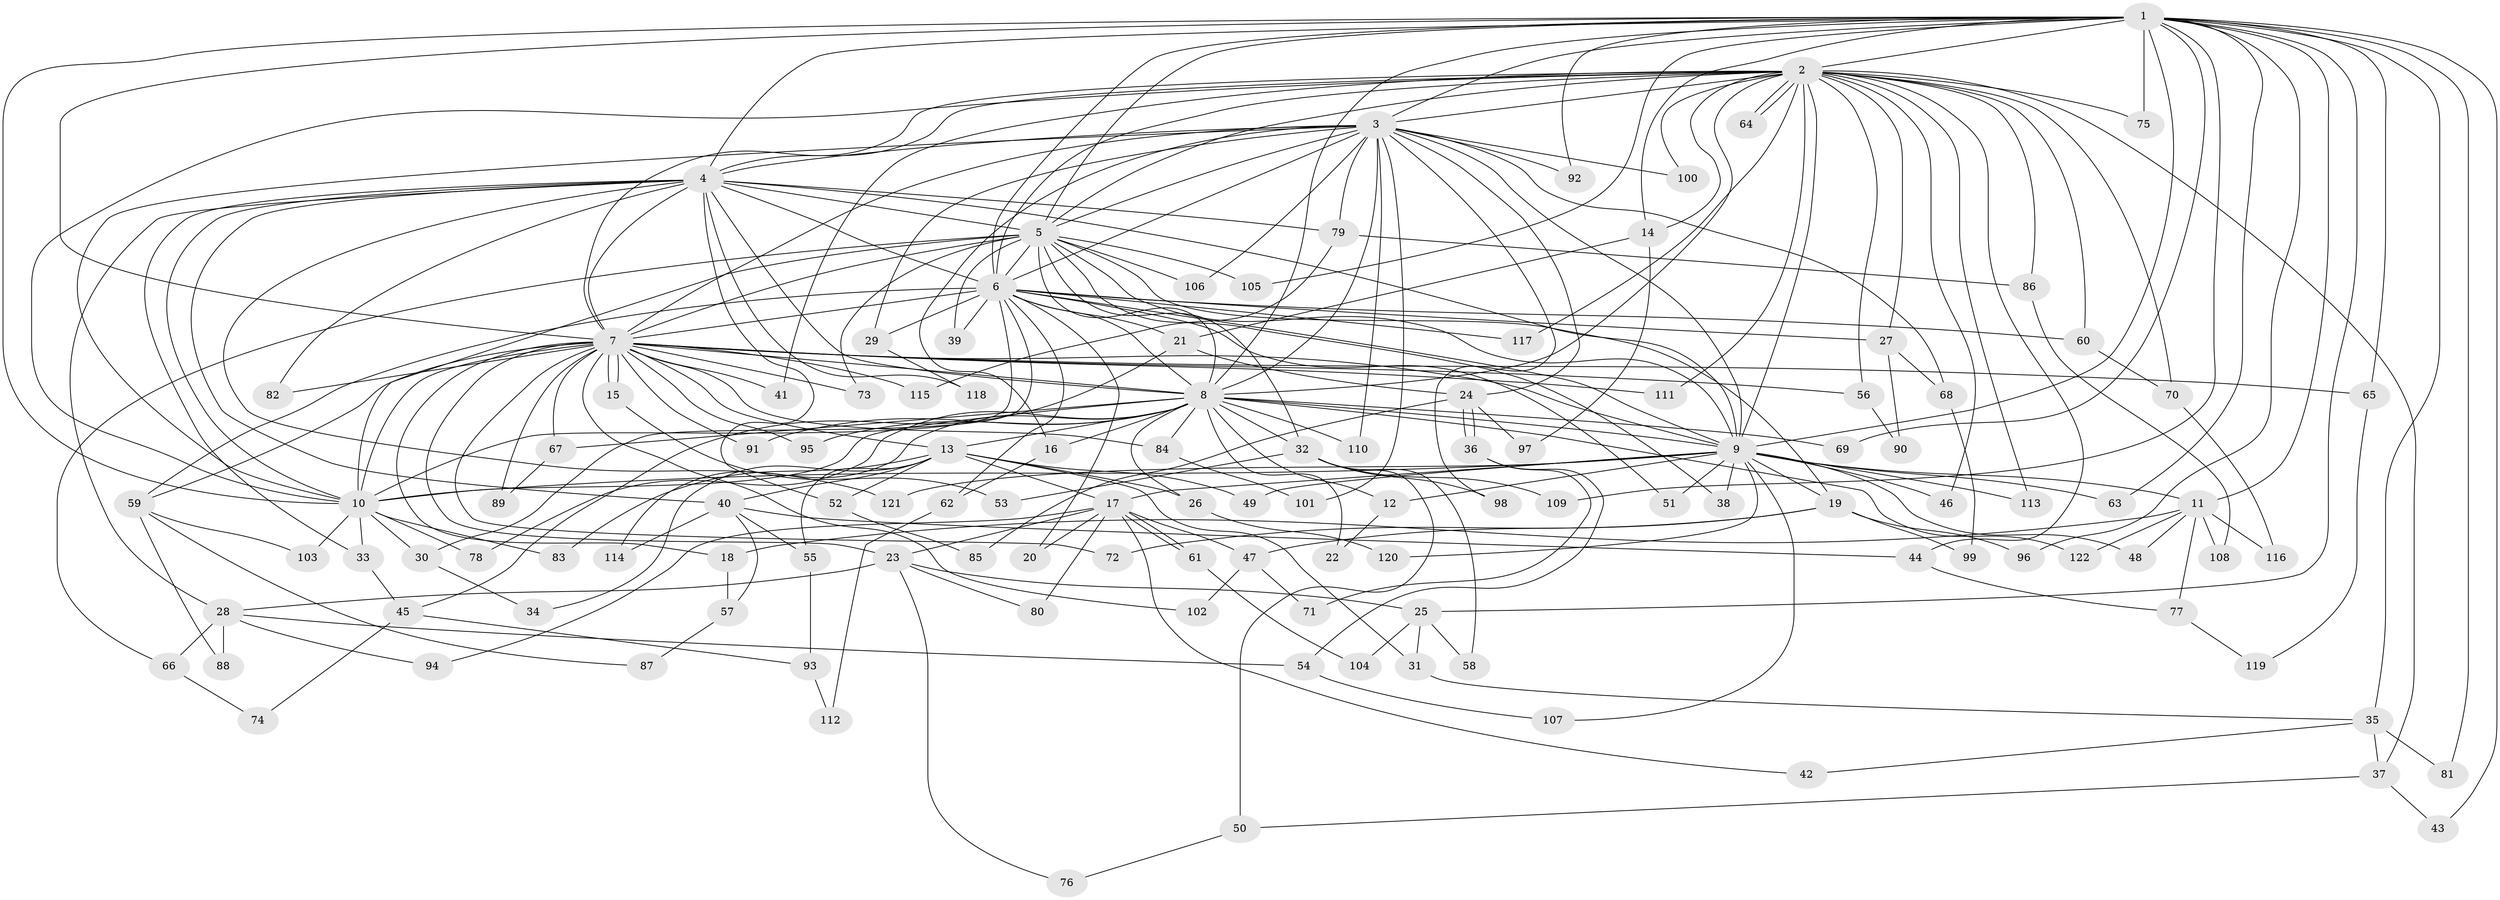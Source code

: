 // coarse degree distribution, {5: 0.12244897959183673, 19: 0.02040816326530612, 3: 0.14285714285714285, 4: 0.14285714285714285, 20: 0.02040816326530612, 2: 0.24489795918367346, 10: 0.04081632653061224, 6: 0.08163265306122448, 17: 0.02040816326530612, 18: 0.061224489795918366, 7: 0.04081632653061224, 15: 0.04081632653061224, 1: 0.02040816326530612}
// Generated by graph-tools (version 1.1) at 2025/36/03/04/25 23:36:19]
// undirected, 122 vertices, 269 edges
graph export_dot {
  node [color=gray90,style=filled];
  1;
  2;
  3;
  4;
  5;
  6;
  7;
  8;
  9;
  10;
  11;
  12;
  13;
  14;
  15;
  16;
  17;
  18;
  19;
  20;
  21;
  22;
  23;
  24;
  25;
  26;
  27;
  28;
  29;
  30;
  31;
  32;
  33;
  34;
  35;
  36;
  37;
  38;
  39;
  40;
  41;
  42;
  43;
  44;
  45;
  46;
  47;
  48;
  49;
  50;
  51;
  52;
  53;
  54;
  55;
  56;
  57;
  58;
  59;
  60;
  61;
  62;
  63;
  64;
  65;
  66;
  67;
  68;
  69;
  70;
  71;
  72;
  73;
  74;
  75;
  76;
  77;
  78;
  79;
  80;
  81;
  82;
  83;
  84;
  85;
  86;
  87;
  88;
  89;
  90;
  91;
  92;
  93;
  94;
  95;
  96;
  97;
  98;
  99;
  100;
  101;
  102;
  103;
  104;
  105;
  106;
  107;
  108;
  109;
  110;
  111;
  112;
  113;
  114;
  115;
  116;
  117;
  118;
  119;
  120;
  121;
  122;
  1 -- 2;
  1 -- 3;
  1 -- 4;
  1 -- 5;
  1 -- 6;
  1 -- 7;
  1 -- 8;
  1 -- 9;
  1 -- 10;
  1 -- 11;
  1 -- 14;
  1 -- 25;
  1 -- 35;
  1 -- 43;
  1 -- 63;
  1 -- 65;
  1 -- 69;
  1 -- 75;
  1 -- 81;
  1 -- 92;
  1 -- 96;
  1 -- 105;
  1 -- 109;
  2 -- 3;
  2 -- 4;
  2 -- 5;
  2 -- 6;
  2 -- 7;
  2 -- 8;
  2 -- 9;
  2 -- 10;
  2 -- 14;
  2 -- 27;
  2 -- 37;
  2 -- 41;
  2 -- 44;
  2 -- 46;
  2 -- 56;
  2 -- 60;
  2 -- 64;
  2 -- 64;
  2 -- 70;
  2 -- 75;
  2 -- 86;
  2 -- 100;
  2 -- 111;
  2 -- 113;
  2 -- 117;
  3 -- 4;
  3 -- 5;
  3 -- 6;
  3 -- 7;
  3 -- 8;
  3 -- 9;
  3 -- 10;
  3 -- 16;
  3 -- 24;
  3 -- 29;
  3 -- 68;
  3 -- 79;
  3 -- 92;
  3 -- 98;
  3 -- 100;
  3 -- 101;
  3 -- 106;
  3 -- 110;
  4 -- 5;
  4 -- 6;
  4 -- 7;
  4 -- 8;
  4 -- 9;
  4 -- 10;
  4 -- 28;
  4 -- 33;
  4 -- 40;
  4 -- 52;
  4 -- 79;
  4 -- 82;
  4 -- 118;
  4 -- 121;
  5 -- 6;
  5 -- 7;
  5 -- 8;
  5 -- 9;
  5 -- 10;
  5 -- 19;
  5 -- 32;
  5 -- 38;
  5 -- 39;
  5 -- 66;
  5 -- 73;
  5 -- 105;
  5 -- 106;
  6 -- 7;
  6 -- 8;
  6 -- 9;
  6 -- 10;
  6 -- 20;
  6 -- 21;
  6 -- 27;
  6 -- 29;
  6 -- 30;
  6 -- 39;
  6 -- 51;
  6 -- 59;
  6 -- 60;
  6 -- 62;
  6 -- 117;
  7 -- 8;
  7 -- 9;
  7 -- 10;
  7 -- 13;
  7 -- 15;
  7 -- 15;
  7 -- 18;
  7 -- 23;
  7 -- 41;
  7 -- 56;
  7 -- 59;
  7 -- 65;
  7 -- 67;
  7 -- 72;
  7 -- 73;
  7 -- 82;
  7 -- 84;
  7 -- 89;
  7 -- 91;
  7 -- 95;
  7 -- 102;
  7 -- 111;
  7 -- 115;
  8 -- 9;
  8 -- 10;
  8 -- 12;
  8 -- 13;
  8 -- 16;
  8 -- 22;
  8 -- 26;
  8 -- 32;
  8 -- 67;
  8 -- 69;
  8 -- 78;
  8 -- 84;
  8 -- 91;
  8 -- 95;
  8 -- 110;
  8 -- 114;
  8 -- 122;
  9 -- 10;
  9 -- 11;
  9 -- 12;
  9 -- 17;
  9 -- 19;
  9 -- 38;
  9 -- 46;
  9 -- 48;
  9 -- 49;
  9 -- 51;
  9 -- 63;
  9 -- 107;
  9 -- 113;
  9 -- 120;
  9 -- 121;
  10 -- 30;
  10 -- 33;
  10 -- 78;
  10 -- 83;
  10 -- 103;
  11 -- 18;
  11 -- 48;
  11 -- 77;
  11 -- 108;
  11 -- 116;
  11 -- 122;
  12 -- 22;
  13 -- 17;
  13 -- 26;
  13 -- 31;
  13 -- 34;
  13 -- 40;
  13 -- 49;
  13 -- 52;
  13 -- 55;
  13 -- 83;
  14 -- 21;
  14 -- 97;
  15 -- 53;
  16 -- 62;
  17 -- 20;
  17 -- 23;
  17 -- 42;
  17 -- 47;
  17 -- 61;
  17 -- 61;
  17 -- 80;
  17 -- 94;
  18 -- 57;
  19 -- 47;
  19 -- 72;
  19 -- 96;
  19 -- 99;
  21 -- 24;
  21 -- 45;
  23 -- 25;
  23 -- 28;
  23 -- 76;
  23 -- 80;
  24 -- 36;
  24 -- 36;
  24 -- 85;
  24 -- 97;
  25 -- 31;
  25 -- 58;
  25 -- 104;
  26 -- 120;
  27 -- 68;
  27 -- 90;
  28 -- 54;
  28 -- 66;
  28 -- 88;
  28 -- 94;
  29 -- 118;
  30 -- 34;
  31 -- 35;
  32 -- 50;
  32 -- 53;
  32 -- 58;
  32 -- 98;
  32 -- 109;
  33 -- 45;
  35 -- 37;
  35 -- 42;
  35 -- 81;
  36 -- 54;
  36 -- 71;
  37 -- 43;
  37 -- 50;
  40 -- 44;
  40 -- 55;
  40 -- 57;
  40 -- 114;
  44 -- 77;
  45 -- 74;
  45 -- 93;
  47 -- 71;
  47 -- 102;
  50 -- 76;
  52 -- 85;
  54 -- 107;
  55 -- 93;
  56 -- 90;
  57 -- 87;
  59 -- 87;
  59 -- 88;
  59 -- 103;
  60 -- 70;
  61 -- 104;
  62 -- 112;
  65 -- 119;
  66 -- 74;
  67 -- 89;
  68 -- 99;
  70 -- 116;
  77 -- 119;
  79 -- 86;
  79 -- 115;
  84 -- 101;
  86 -- 108;
  93 -- 112;
}
